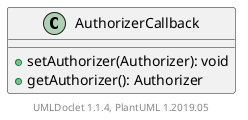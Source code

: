 @startuml

    class AuthorizerCallback [[AuthorizerCallback.html]] {
        +setAuthorizer(Authorizer): void
        +getAuthorizer(): Authorizer
    }


    center footer UMLDoclet 1.1.4, PlantUML 1.2019.05
@enduml
